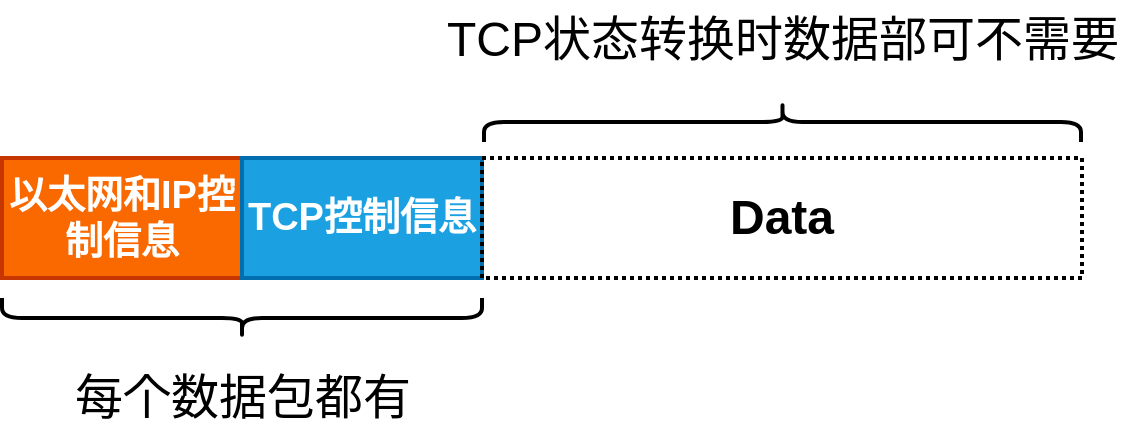 <mxfile version="20.2.0" type="github">
  <diagram id="lV-kS_dRZmRdEYUAwAX7" name="第 1 页">
    <mxGraphModel dx="908" dy="643" grid="1" gridSize="10" guides="1" tooltips="1" connect="1" arrows="1" fold="1" page="1" pageScale="1" pageWidth="827" pageHeight="1169" math="0" shadow="0">
      <root>
        <mxCell id="0" />
        <mxCell id="1" parent="0" />
        <mxCell id="t3qlyX2xWD6jDbSOIZl1-1" value="&lt;font color=&quot;#ffffff&quot; style=&quot;font-size: 19px;&quot;&gt;&lt;b&gt;以太网和IP控制信息&lt;/b&gt;&lt;/font&gt;" style="rounded=0;whiteSpace=wrap;html=1;strokeWidth=2;fillColor=#fa6800;fontColor=#000000;strokeColor=#C73500;" vertex="1" parent="1">
          <mxGeometry x="120" y="280" width="120" height="60" as="geometry" />
        </mxCell>
        <mxCell id="t3qlyX2xWD6jDbSOIZl1-3" value="&lt;font color=&quot;#ffffff&quot; style=&quot;font-size: 19px;&quot;&gt;&lt;b&gt;TCP控制信息&lt;/b&gt;&lt;/font&gt;" style="rounded=0;whiteSpace=wrap;html=1;strokeWidth=2;fillColor=#1ba1e2;fontColor=#ffffff;strokeColor=#006EAF;" vertex="1" parent="1">
          <mxGeometry x="240" y="280" width="120" height="60" as="geometry" />
        </mxCell>
        <mxCell id="t3qlyX2xWD6jDbSOIZl1-4" value="&lt;font size=&quot;1&quot; color=&quot;#000000&quot;&gt;&lt;b style=&quot;font-size: 24px;&quot;&gt;Data&lt;/b&gt;&lt;/font&gt;" style="rounded=0;whiteSpace=wrap;html=1;fontSize=19;fontColor=#FFFFFF;strokeWidth=2;fillColor=none;dashed=1;dashPattern=1 1;" vertex="1" parent="1">
          <mxGeometry x="360" y="280" width="300" height="60" as="geometry" />
        </mxCell>
        <mxCell id="t3qlyX2xWD6jDbSOIZl1-5" value="" style="shape=curlyBracket;whiteSpace=wrap;html=1;rounded=1;flipH=1;fontSize=24;fontColor=#000000;strokeWidth=2;fillColor=none;rotation=90;" vertex="1" parent="1">
          <mxGeometry x="230" y="240" width="20" height="240" as="geometry" />
        </mxCell>
        <mxCell id="t3qlyX2xWD6jDbSOIZl1-6" value="每个数据包都有" style="text;html=1;align=center;verticalAlign=middle;resizable=0;points=[];autosize=1;strokeColor=none;fillColor=none;fontSize=24;fontColor=#000000;" vertex="1" parent="1">
          <mxGeometry x="145" y="380" width="190" height="40" as="geometry" />
        </mxCell>
        <mxCell id="t3qlyX2xWD6jDbSOIZl1-7" value="" style="shape=curlyBracket;whiteSpace=wrap;html=1;rounded=1;fontSize=24;fontColor=#000000;strokeWidth=2;fillColor=none;rotation=90;" vertex="1" parent="1">
          <mxGeometry x="500.25" y="112.75" width="20" height="298.5" as="geometry" />
        </mxCell>
        <mxCell id="t3qlyX2xWD6jDbSOIZl1-8" value="TCP状态转换时数据部可不需要" style="text;html=1;align=center;verticalAlign=middle;resizable=0;points=[];autosize=1;strokeColor=none;fillColor=none;fontSize=24;fontColor=#000000;" vertex="1" parent="1">
          <mxGeometry x="330.25" y="201" width="360" height="40" as="geometry" />
        </mxCell>
      </root>
    </mxGraphModel>
  </diagram>
</mxfile>
